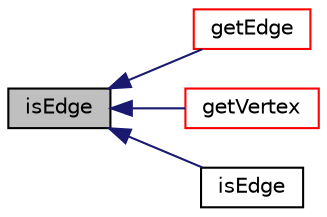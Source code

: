 digraph "isEdge"
{
  bgcolor="transparent";
  edge [fontname="Helvetica",fontsize="10",labelfontname="Helvetica",labelfontsize="10"];
  node [fontname="Helvetica",fontsize="10",shape=record];
  rankdir="LR";
  Node1 [label="isEdge",height=0.2,width=0.4,color="black", fillcolor="grey75", style="filled", fontcolor="black"];
  Node1 -> Node2 [dir="back",color="midnightblue",fontsize="10",style="solid",fontname="Helvetica"];
  Node2 [label="getEdge",height=0.2,width=0.4,color="red",URL="$a00622.html#a4cfb706c40b0c7beeb1b83b466e5cb2e",tooltip="Convert eVert to edge label. "];
  Node1 -> Node3 [dir="back",color="midnightblue",fontsize="10",style="solid",fontname="Helvetica"];
  Node3 [label="getVertex",height=0.2,width=0.4,color="red",URL="$a00622.html#aed8480197c0ee0ced2d717ef7b8ab63b",tooltip="Convert eVert to vertex label. "];
  Node1 -> Node4 [dir="back",color="midnightblue",fontsize="10",style="solid",fontname="Helvetica"];
  Node4 [label="isEdge",height=0.2,width=0.4,color="black",URL="$a00622.html#a5ef7d115373666fc61c0fd6f04ef38c9"];
}
